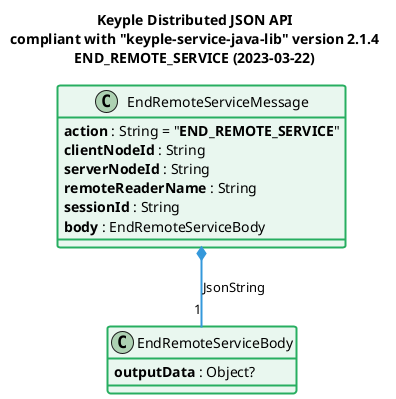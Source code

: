 @startuml
title
    Keyple Distributed JSON API
    compliant with "keyple-service-java-lib" version 2.1.4
    END_REMOTE_SERVICE (2023-03-22)
end title

' == THEME ==

'Couleurs issues de : https://htmlcolorcodes.com/fr/tableau-de-couleur/tableau-de-couleur-design-plat/
!define C_GREY1 F8F9F9
!define C_GREY2 F2F3F4
!define C_GREY3 E5E7E9
!define C_GREY4 D7DBDD
!define C_GREY5 CACFD2
!define C_GREY6 BDC3C7
!define C_LINK 3498DB
!define C_USE 27AE60

' -- Styles that don't work with new version of plantuml --
skinparam stereotypeABorderColor #A9DCDF
skinparam stereotypeIBorderColor #B4A7E5
skinparam stereotypeCBorderColor #ADD1B2
skinparam stereotypeEBorderColor #EB93DF
' -- END --

skinparam ClassBorderThickness 2
skinparam ArrowThickness 2

' Yellow
skinparam ClassBackgroundColor #FEFECE
skinparam ClassBorderColor #D4AC0D
' Red
skinparam ClassBackgroundColor<<red>> #FDEDEC
skinparam ClassBorderColor<<red>> #E74C3C
hide <<red>> stereotype
' Purple
skinparam ClassBackgroundColor<<purple>> #F4ECF7
skinparam ClassBorderColor<<purple>> #8E44AD
hide <<purple>> stereotype
' blue
skinparam ClassBackgroundColor<<blue>> #EBF5FB
skinparam ClassBorderColor<<blue>> #3498DB
hide <<blue>> stereotype
' Green
skinparam ClassBackgroundColor<<green>> #E9F7EF
skinparam ClassBorderColor<<green>> #27AE60
hide <<green>> stereotype
' Grey
skinparam ClassBackgroundColor<<grey>> #EAECEE
skinparam ClassBorderColor<<grey>> #2C3E50
hide <<grey>> stereotype

' == CONTENT ==

' END_REMOTE_SERVICE
class EndRemoteServiceMessage {
    **action** : String = "**END_REMOTE_SERVICE**"
    **clientNodeId** : String
    **serverNodeId** : String
    **remoteReaderName** : String
    **sessionId** : String
    **body** : EndRemoteServiceBody
}
class EndRemoteServiceBody {
    **outputData** : Object?
}

' Associations

EndRemoteServiceMessage *-- "1" EndRemoteServiceBody #C_LINK : JsonString

' == LAYOUT ==

' == STYLE ==

' END_REMOTE_SERVICE
class EndRemoteServiceMessage <<green>>
class EndRemoteServiceBody <<green>>

@enduml